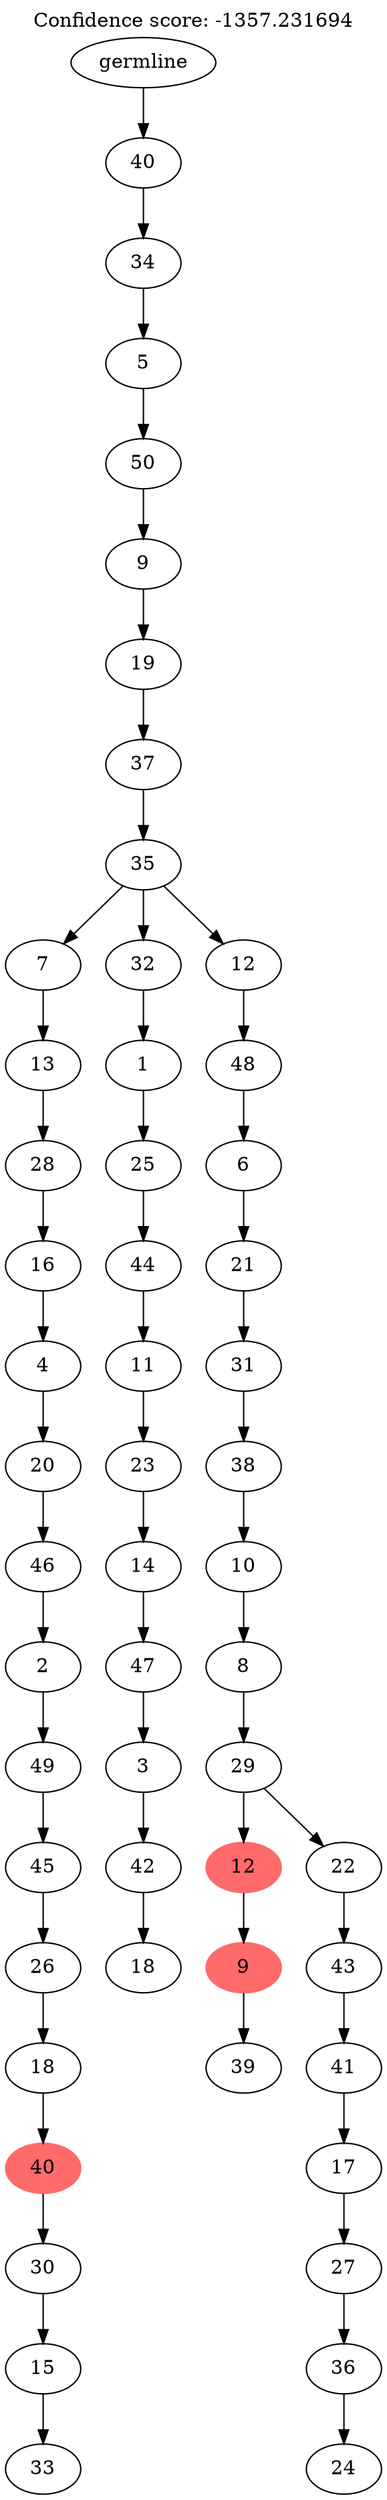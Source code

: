 digraph g {
	"53" -> "54";
	"54" [label="33"];
	"52" -> "53";
	"53" [label="15"];
	"51" -> "52";
	"52" [label="30"];
	"50" -> "51";
	"51" [color=indianred1, style=filled, label="40"];
	"49" -> "50";
	"50" [label="18"];
	"48" -> "49";
	"49" [label="26"];
	"47" -> "48";
	"48" [label="45"];
	"46" -> "47";
	"47" [label="49"];
	"45" -> "46";
	"46" [label="2"];
	"44" -> "45";
	"45" [label="46"];
	"43" -> "44";
	"44" [label="20"];
	"42" -> "43";
	"43" [label="4"];
	"41" -> "42";
	"42" [label="16"];
	"40" -> "41";
	"41" [label="28"];
	"39" -> "40";
	"40" [label="13"];
	"37" -> "38";
	"38" [label="18"];
	"36" -> "37";
	"37" [label="42"];
	"35" -> "36";
	"36" [label="3"];
	"34" -> "35";
	"35" [label="47"];
	"33" -> "34";
	"34" [label="14"];
	"32" -> "33";
	"33" [label="23"];
	"31" -> "32";
	"32" [label="11"];
	"30" -> "31";
	"31" [label="44"];
	"29" -> "30";
	"30" [label="25"];
	"28" -> "29";
	"29" [label="1"];
	"26" -> "27";
	"27" [label="39"];
	"25" -> "26";
	"26" [color=indianred1, style=filled, label="9"];
	"23" -> "24";
	"24" [label="24"];
	"22" -> "23";
	"23" [label="36"];
	"21" -> "22";
	"22" [label="27"];
	"20" -> "21";
	"21" [label="17"];
	"19" -> "20";
	"20" [label="41"];
	"18" -> "19";
	"19" [label="43"];
	"17" -> "18";
	"18" [label="22"];
	"17" -> "25";
	"25" [color=indianred1, style=filled, label="12"];
	"16" -> "17";
	"17" [label="29"];
	"15" -> "16";
	"16" [label="8"];
	"14" -> "15";
	"15" [label="10"];
	"13" -> "14";
	"14" [label="38"];
	"12" -> "13";
	"13" [label="31"];
	"11" -> "12";
	"12" [label="21"];
	"10" -> "11";
	"11" [label="6"];
	"9" -> "10";
	"10" [label="48"];
	"8" -> "9";
	"9" [label="12"];
	"8" -> "28";
	"28" [label="32"];
	"8" -> "39";
	"39" [label="7"];
	"7" -> "8";
	"8" [label="35"];
	"6" -> "7";
	"7" [label="37"];
	"5" -> "6";
	"6" [label="19"];
	"4" -> "5";
	"5" [label="9"];
	"3" -> "4";
	"4" [label="50"];
	"2" -> "3";
	"3" [label="5"];
	"1" -> "2";
	"2" [label="34"];
	"0" -> "1";
	"1" [label="40"];
	"0" [label="germline"];
	labelloc="t";
	label="Confidence score: -1357.231694";
}
